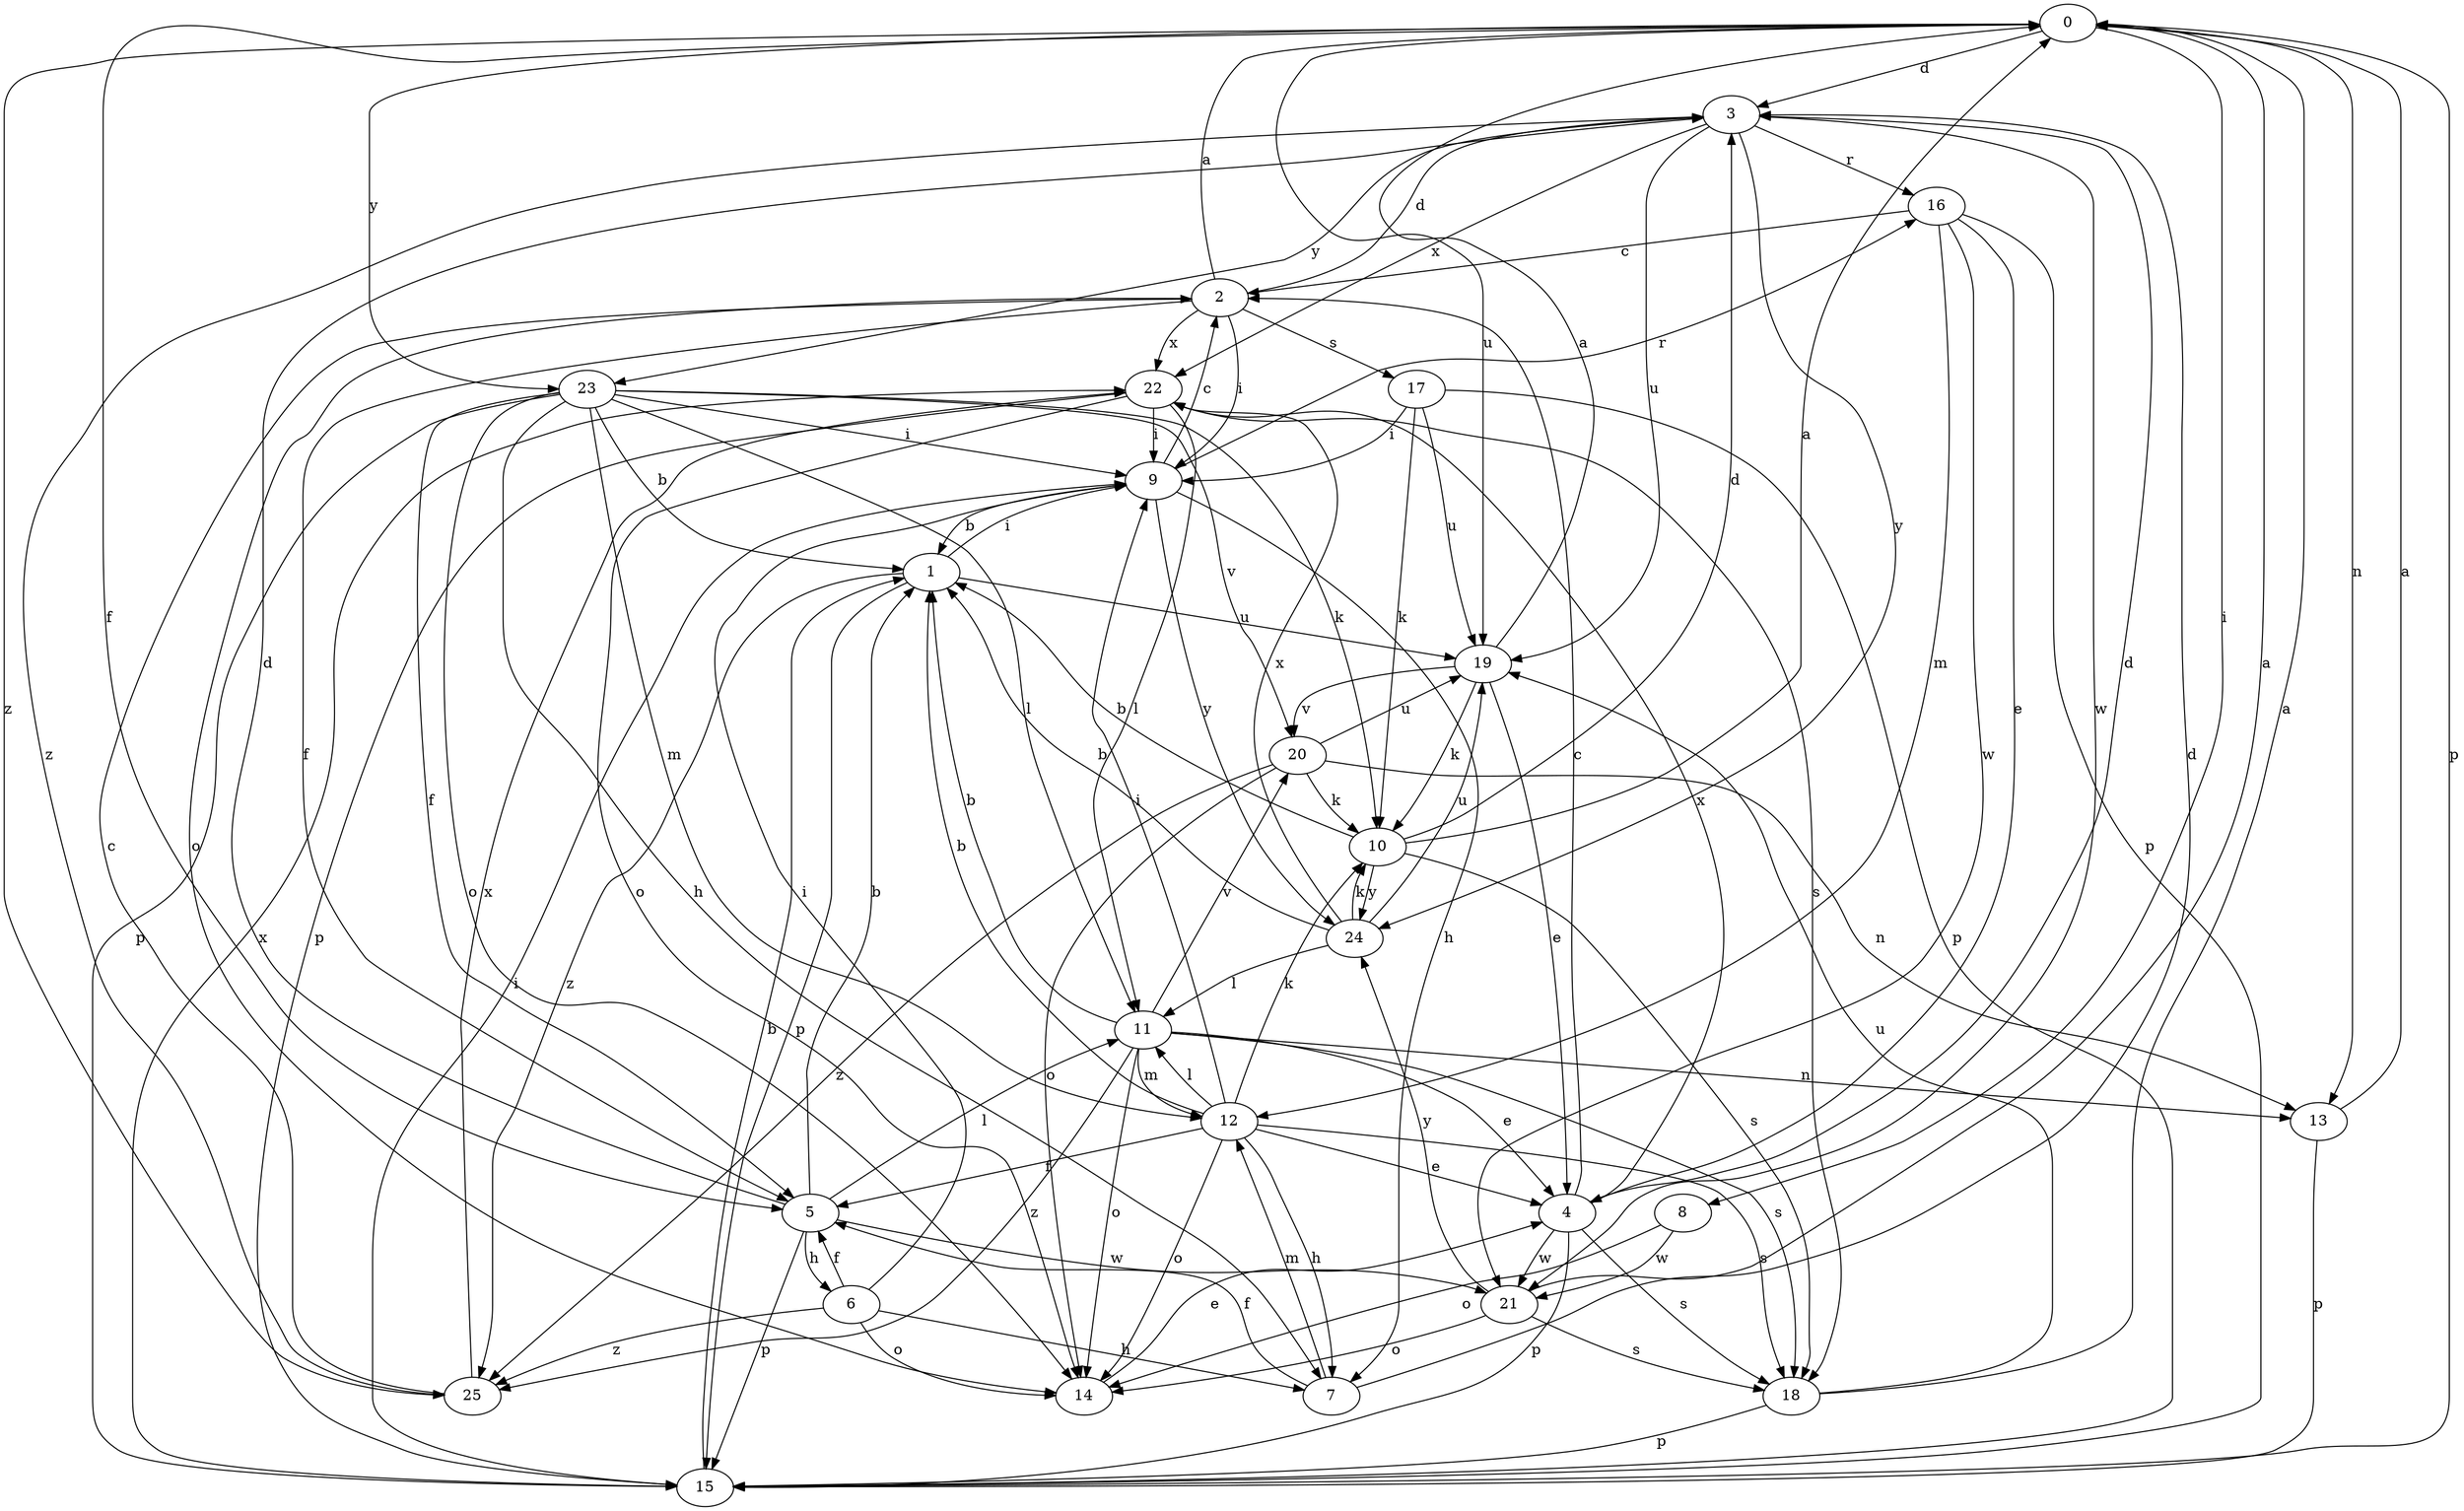 strict digraph  {
0;
1;
2;
3;
4;
5;
6;
7;
8;
9;
10;
11;
12;
13;
14;
15;
16;
17;
18;
19;
20;
21;
22;
23;
24;
25;
0 -> 3  [label=d];
0 -> 5  [label=f];
0 -> 8  [label=i];
0 -> 13  [label=n];
0 -> 15  [label=p];
0 -> 19  [label=u];
0 -> 23  [label=y];
0 -> 25  [label=z];
1 -> 9  [label=i];
1 -> 15  [label=p];
1 -> 19  [label=u];
1 -> 25  [label=z];
2 -> 0  [label=a];
2 -> 3  [label=d];
2 -> 5  [label=f];
2 -> 9  [label=i];
2 -> 14  [label=o];
2 -> 17  [label=s];
2 -> 22  [label=x];
3 -> 16  [label=r];
3 -> 19  [label=u];
3 -> 21  [label=w];
3 -> 22  [label=x];
3 -> 23  [label=y];
3 -> 24  [label=y];
3 -> 25  [label=z];
4 -> 2  [label=c];
4 -> 3  [label=d];
4 -> 15  [label=p];
4 -> 18  [label=s];
4 -> 21  [label=w];
4 -> 22  [label=x];
5 -> 1  [label=b];
5 -> 3  [label=d];
5 -> 6  [label=h];
5 -> 11  [label=l];
5 -> 15  [label=p];
5 -> 21  [label=w];
6 -> 5  [label=f];
6 -> 7  [label=h];
6 -> 9  [label=i];
6 -> 14  [label=o];
6 -> 25  [label=z];
7 -> 3  [label=d];
7 -> 5  [label=f];
7 -> 12  [label=m];
8 -> 14  [label=o];
8 -> 21  [label=w];
9 -> 1  [label=b];
9 -> 2  [label=c];
9 -> 7  [label=h];
9 -> 16  [label=r];
9 -> 24  [label=y];
10 -> 0  [label=a];
10 -> 1  [label=b];
10 -> 3  [label=d];
10 -> 18  [label=s];
10 -> 24  [label=y];
11 -> 1  [label=b];
11 -> 4  [label=e];
11 -> 12  [label=m];
11 -> 13  [label=n];
11 -> 14  [label=o];
11 -> 18  [label=s];
11 -> 20  [label=v];
11 -> 25  [label=z];
12 -> 1  [label=b];
12 -> 4  [label=e];
12 -> 5  [label=f];
12 -> 7  [label=h];
12 -> 9  [label=i];
12 -> 10  [label=k];
12 -> 11  [label=l];
12 -> 14  [label=o];
12 -> 18  [label=s];
13 -> 0  [label=a];
13 -> 15  [label=p];
14 -> 4  [label=e];
15 -> 1  [label=b];
15 -> 9  [label=i];
15 -> 22  [label=x];
16 -> 2  [label=c];
16 -> 4  [label=e];
16 -> 12  [label=m];
16 -> 15  [label=p];
16 -> 21  [label=w];
17 -> 9  [label=i];
17 -> 10  [label=k];
17 -> 15  [label=p];
17 -> 19  [label=u];
18 -> 0  [label=a];
18 -> 15  [label=p];
18 -> 19  [label=u];
19 -> 0  [label=a];
19 -> 4  [label=e];
19 -> 10  [label=k];
19 -> 20  [label=v];
20 -> 10  [label=k];
20 -> 13  [label=n];
20 -> 14  [label=o];
20 -> 19  [label=u];
20 -> 25  [label=z];
21 -> 0  [label=a];
21 -> 14  [label=o];
21 -> 18  [label=s];
21 -> 24  [label=y];
22 -> 9  [label=i];
22 -> 11  [label=l];
22 -> 14  [label=o];
22 -> 15  [label=p];
22 -> 18  [label=s];
23 -> 1  [label=b];
23 -> 5  [label=f];
23 -> 7  [label=h];
23 -> 9  [label=i];
23 -> 10  [label=k];
23 -> 11  [label=l];
23 -> 12  [label=m];
23 -> 14  [label=o];
23 -> 15  [label=p];
23 -> 20  [label=v];
24 -> 1  [label=b];
24 -> 10  [label=k];
24 -> 11  [label=l];
24 -> 19  [label=u];
24 -> 22  [label=x];
25 -> 2  [label=c];
25 -> 22  [label=x];
}
